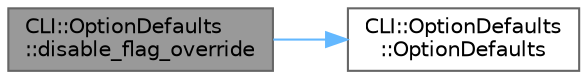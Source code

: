 digraph "CLI::OptionDefaults::disable_flag_override"
{
 // LATEX_PDF_SIZE
  bgcolor="transparent";
  edge [fontname=Helvetica,fontsize=10,labelfontname=Helvetica,labelfontsize=10];
  node [fontname=Helvetica,fontsize=10,shape=box,height=0.2,width=0.4];
  rankdir="LR";
  Node1 [id="Node000001",label="CLI::OptionDefaults\l::disable_flag_override",height=0.2,width=0.4,color="gray40", fillcolor="grey60", style="filled", fontcolor="black",tooltip="Disable overriding flag values with an '=' segment"];
  Node1 -> Node2 [id="edge1_Node000001_Node000002",color="steelblue1",style="solid",tooltip=" "];
  Node2 [id="Node000002",label="CLI::OptionDefaults\l::OptionDefaults",height=0.2,width=0.4,color="grey40", fillcolor="white", style="filled",URL="$class_c_l_i_1_1_option_defaults.html#ab3b11a73b6f5ce805514b3f44cb9b079",tooltip=" "];
}

